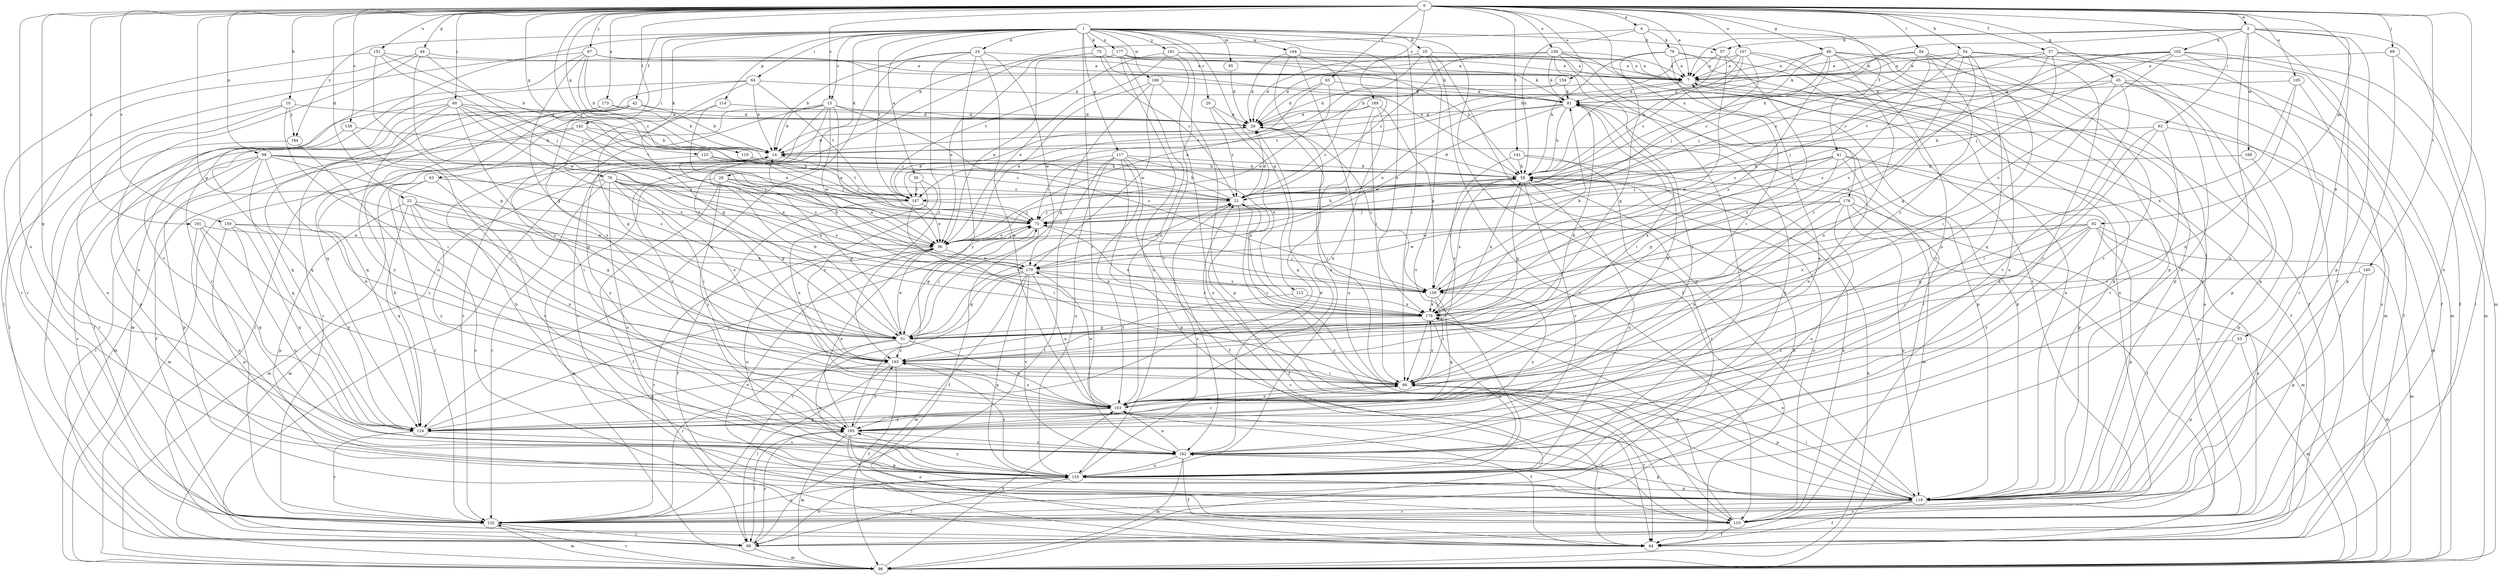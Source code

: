 strict digraph  {
0;
1;
2;
4;
7;
10;
14;
15;
20;
21;
22;
24;
25;
28;
29;
30;
33;
36;
37;
41;
42;
44;
45;
48;
49;
51;
54;
57;
58;
60;
62;
63;
64;
66;
67;
69;
73;
75;
76;
79;
81;
83;
84;
88;
92;
95;
96;
98;
102;
103;
105;
107;
110;
112;
114;
117;
118;
119;
123;
124;
132;
138;
139;
140;
141;
142;
147;
150;
151;
154;
155;
159;
162;
164;
166;
169;
170;
173;
176;
177;
178;
181;
184;
185;
189;
191;
193;
0 -> 2  [label=a];
0 -> 4  [label=a];
0 -> 7  [label=a];
0 -> 10  [label=b];
0 -> 15  [label=c];
0 -> 22  [label=d];
0 -> 37  [label=f];
0 -> 41  [label=f];
0 -> 45  [label=g];
0 -> 48  [label=g];
0 -> 49  [label=g];
0 -> 51  [label=g];
0 -> 54  [label=h];
0 -> 60  [label=i];
0 -> 62  [label=i];
0 -> 67  [label=j];
0 -> 69  [label=j];
0 -> 73  [label=j];
0 -> 83  [label=l];
0 -> 84  [label=l];
0 -> 92  [label=m];
0 -> 98  [label=n];
0 -> 105  [label=o];
0 -> 107  [label=o];
0 -> 110  [label=o];
0 -> 119  [label=q];
0 -> 123  [label=q];
0 -> 124  [label=q];
0 -> 138  [label=s];
0 -> 140  [label=t];
0 -> 141  [label=t];
0 -> 142  [label=t];
0 -> 150  [label=u];
0 -> 151  [label=u];
0 -> 154  [label=u];
0 -> 155  [label=u];
0 -> 159  [label=v];
0 -> 173  [label=x];
0 -> 176  [label=x];
0 -> 189  [label=z];
0 -> 191  [label=z];
1 -> 15  [label=c];
1 -> 20  [label=c];
1 -> 24  [label=d];
1 -> 25  [label=d];
1 -> 28  [label=d];
1 -> 30  [label=e];
1 -> 42  [label=f];
1 -> 44  [label=f];
1 -> 57  [label=h];
1 -> 63  [label=i];
1 -> 64  [label=i];
1 -> 66  [label=i];
1 -> 75  [label=k];
1 -> 76  [label=k];
1 -> 95  [label=m];
1 -> 112  [label=p];
1 -> 114  [label=p];
1 -> 117  [label=p];
1 -> 132  [label=r];
1 -> 147  [label=t];
1 -> 162  [label=v];
1 -> 164  [label=w];
1 -> 166  [label=w];
1 -> 177  [label=x];
1 -> 178  [label=x];
1 -> 181  [label=y];
1 -> 184  [label=y];
2 -> 7  [label=a];
2 -> 33  [label=e];
2 -> 57  [label=h];
2 -> 58  [label=h];
2 -> 96  [label=m];
2 -> 102  [label=n];
2 -> 118  [label=p];
2 -> 132  [label=r];
2 -> 155  [label=u];
2 -> 169  [label=w];
4 -> 14  [label=b];
4 -> 58  [label=h];
4 -> 79  [label=k];
4 -> 118  [label=p];
4 -> 132  [label=r];
7 -> 44  [label=f];
7 -> 81  [label=k];
7 -> 110  [label=o];
7 -> 147  [label=t];
10 -> 29  [label=d];
10 -> 66  [label=i];
10 -> 88  [label=l];
10 -> 155  [label=u];
10 -> 184  [label=y];
14 -> 58  [label=h];
14 -> 96  [label=m];
14 -> 147  [label=t];
14 -> 178  [label=x];
14 -> 185  [label=y];
15 -> 14  [label=b];
15 -> 29  [label=d];
15 -> 36  [label=e];
15 -> 88  [label=l];
15 -> 110  [label=o];
15 -> 132  [label=r];
15 -> 139  [label=s];
15 -> 162  [label=v];
15 -> 170  [label=w];
20 -> 21  [label=c];
20 -> 29  [label=d];
20 -> 178  [label=x];
21 -> 14  [label=b];
21 -> 29  [label=d];
21 -> 44  [label=f];
21 -> 66  [label=i];
21 -> 73  [label=j];
22 -> 51  [label=g];
22 -> 73  [label=j];
22 -> 103  [label=n];
22 -> 118  [label=p];
22 -> 124  [label=q];
22 -> 178  [label=x];
22 -> 185  [label=y];
24 -> 7  [label=a];
24 -> 14  [label=b];
24 -> 103  [label=n];
24 -> 124  [label=q];
24 -> 170  [label=w];
24 -> 185  [label=y];
24 -> 193  [label=z];
25 -> 7  [label=a];
25 -> 29  [label=d];
25 -> 36  [label=e];
25 -> 110  [label=o];
25 -> 118  [label=p];
25 -> 155  [label=u];
28 -> 21  [label=c];
28 -> 36  [label=e];
28 -> 51  [label=g];
28 -> 88  [label=l];
28 -> 96  [label=m];
28 -> 147  [label=t];
28 -> 185  [label=y];
29 -> 14  [label=b];
29 -> 66  [label=i];
29 -> 139  [label=s];
30 -> 103  [label=n];
30 -> 147  [label=t];
30 -> 193  [label=z];
33 -> 96  [label=m];
33 -> 118  [label=p];
33 -> 193  [label=z];
36 -> 73  [label=j];
36 -> 132  [label=r];
36 -> 155  [label=u];
36 -> 170  [label=w];
37 -> 7  [label=a];
37 -> 21  [label=c];
37 -> 44  [label=f];
37 -> 51  [label=g];
37 -> 96  [label=m];
37 -> 118  [label=p];
37 -> 139  [label=s];
41 -> 51  [label=g];
41 -> 58  [label=h];
41 -> 73  [label=j];
41 -> 103  [label=n];
41 -> 110  [label=o];
41 -> 118  [label=p];
41 -> 178  [label=x];
42 -> 14  [label=b];
42 -> 29  [label=d];
42 -> 88  [label=l];
42 -> 124  [label=q];
42 -> 132  [label=r];
42 -> 193  [label=z];
45 -> 44  [label=f];
45 -> 73  [label=j];
45 -> 81  [label=k];
45 -> 88  [label=l];
45 -> 103  [label=n];
45 -> 118  [label=p];
45 -> 162  [label=v];
48 -> 7  [label=a];
48 -> 14  [label=b];
48 -> 21  [label=c];
48 -> 81  [label=k];
48 -> 96  [label=m];
48 -> 118  [label=p];
48 -> 155  [label=u];
48 -> 162  [label=v];
48 -> 178  [label=x];
49 -> 7  [label=a];
49 -> 73  [label=j];
49 -> 132  [label=r];
49 -> 155  [label=u];
49 -> 170  [label=w];
51 -> 14  [label=b];
51 -> 21  [label=c];
51 -> 36  [label=e];
51 -> 73  [label=j];
51 -> 103  [label=n];
51 -> 132  [label=r];
51 -> 155  [label=u];
51 -> 193  [label=z];
54 -> 7  [label=a];
54 -> 124  [label=q];
54 -> 139  [label=s];
54 -> 155  [label=u];
54 -> 162  [label=v];
54 -> 178  [label=x];
54 -> 193  [label=z];
57 -> 7  [label=a];
57 -> 58  [label=h];
57 -> 178  [label=x];
57 -> 193  [label=z];
58 -> 21  [label=c];
58 -> 29  [label=d];
58 -> 51  [label=g];
58 -> 110  [label=o];
58 -> 139  [label=s];
58 -> 155  [label=u];
58 -> 162  [label=v];
58 -> 178  [label=x];
60 -> 29  [label=d];
60 -> 36  [label=e];
60 -> 44  [label=f];
60 -> 124  [label=q];
60 -> 147  [label=t];
60 -> 178  [label=x];
60 -> 185  [label=y];
60 -> 193  [label=z];
62 -> 14  [label=b];
62 -> 66  [label=i];
62 -> 96  [label=m];
62 -> 124  [label=q];
62 -> 162  [label=v];
63 -> 21  [label=c];
63 -> 96  [label=m];
63 -> 110  [label=o];
63 -> 132  [label=r];
63 -> 162  [label=v];
64 -> 14  [label=b];
64 -> 51  [label=g];
64 -> 81  [label=k];
64 -> 96  [label=m];
64 -> 124  [label=q];
64 -> 147  [label=t];
66 -> 44  [label=f];
66 -> 103  [label=n];
66 -> 118  [label=p];
66 -> 178  [label=x];
67 -> 7  [label=a];
67 -> 14  [label=b];
67 -> 21  [label=c];
67 -> 51  [label=g];
67 -> 81  [label=k];
67 -> 88  [label=l];
67 -> 162  [label=v];
69 -> 7  [label=a];
69 -> 88  [label=l];
69 -> 118  [label=p];
73 -> 36  [label=e];
73 -> 44  [label=f];
73 -> 51  [label=g];
73 -> 58  [label=h];
73 -> 178  [label=x];
75 -> 7  [label=a];
75 -> 21  [label=c];
75 -> 36  [label=e];
75 -> 58  [label=h];
75 -> 193  [label=z];
76 -> 36  [label=e];
76 -> 51  [label=g];
76 -> 66  [label=i];
76 -> 96  [label=m];
76 -> 132  [label=r];
76 -> 139  [label=s];
76 -> 147  [label=t];
76 -> 155  [label=u];
76 -> 193  [label=z];
79 -> 7  [label=a];
79 -> 44  [label=f];
79 -> 51  [label=g];
79 -> 58  [label=h];
79 -> 66  [label=i];
79 -> 118  [label=p];
81 -> 29  [label=d];
81 -> 36  [label=e];
81 -> 58  [label=h];
81 -> 66  [label=i];
81 -> 118  [label=p];
81 -> 170  [label=w];
83 -> 29  [label=d];
83 -> 36  [label=e];
83 -> 81  [label=k];
83 -> 147  [label=t];
84 -> 7  [label=a];
84 -> 29  [label=d];
84 -> 66  [label=i];
84 -> 73  [label=j];
84 -> 139  [label=s];
84 -> 162  [label=v];
84 -> 193  [label=z];
88 -> 96  [label=m];
88 -> 155  [label=u];
88 -> 185  [label=y];
92 -> 36  [label=e];
92 -> 51  [label=g];
92 -> 66  [label=i];
92 -> 96  [label=m];
92 -> 110  [label=o];
92 -> 118  [label=p];
92 -> 170  [label=w];
92 -> 178  [label=x];
92 -> 185  [label=y];
95 -> 29  [label=d];
96 -> 21  [label=c];
96 -> 58  [label=h];
96 -> 103  [label=n];
96 -> 132  [label=r];
98 -> 51  [label=g];
98 -> 58  [label=h];
98 -> 73  [label=j];
98 -> 88  [label=l];
98 -> 103  [label=n];
98 -> 118  [label=p];
98 -> 124  [label=q];
98 -> 132  [label=r];
98 -> 139  [label=s];
102 -> 7  [label=a];
102 -> 21  [label=c];
102 -> 44  [label=f];
102 -> 73  [label=j];
102 -> 96  [label=m];
102 -> 132  [label=r];
102 -> 139  [label=s];
102 -> 147  [label=t];
103 -> 44  [label=f];
103 -> 66  [label=i];
103 -> 81  [label=k];
103 -> 124  [label=q];
103 -> 170  [label=w];
103 -> 185  [label=y];
103 -> 193  [label=z];
105 -> 81  [label=k];
105 -> 103  [label=n];
105 -> 110  [label=o];
105 -> 178  [label=x];
107 -> 7  [label=a];
107 -> 14  [label=b];
107 -> 21  [label=c];
107 -> 58  [label=h];
107 -> 73  [label=j];
107 -> 103  [label=n];
107 -> 118  [label=p];
110 -> 36  [label=e];
110 -> 44  [label=f];
110 -> 58  [label=h];
110 -> 103  [label=n];
110 -> 162  [label=v];
110 -> 178  [label=x];
112 -> 178  [label=x];
112 -> 193  [label=z];
114 -> 29  [label=d];
114 -> 36  [label=e];
114 -> 51  [label=g];
117 -> 44  [label=f];
117 -> 58  [label=h];
117 -> 73  [label=j];
117 -> 88  [label=l];
117 -> 103  [label=n];
117 -> 118  [label=p];
117 -> 155  [label=u];
117 -> 178  [label=x];
118 -> 7  [label=a];
118 -> 21  [label=c];
118 -> 44  [label=f];
118 -> 66  [label=i];
118 -> 81  [label=k];
118 -> 110  [label=o];
118 -> 132  [label=r];
118 -> 178  [label=x];
119 -> 58  [label=h];
119 -> 73  [label=j];
123 -> 21  [label=c];
123 -> 58  [label=h];
123 -> 66  [label=i];
123 -> 73  [label=j];
124 -> 14  [label=b];
124 -> 73  [label=j];
124 -> 132  [label=r];
124 -> 162  [label=v];
132 -> 58  [label=h];
132 -> 88  [label=l];
132 -> 96  [label=m];
132 -> 155  [label=u];
138 -> 14  [label=b];
138 -> 66  [label=i];
138 -> 88  [label=l];
139 -> 66  [label=i];
139 -> 73  [label=j];
139 -> 81  [label=k];
139 -> 124  [label=q];
139 -> 178  [label=x];
139 -> 185  [label=y];
140 -> 96  [label=m];
140 -> 118  [label=p];
140 -> 139  [label=s];
141 -> 58  [label=h];
141 -> 96  [label=m];
141 -> 132  [label=r];
141 -> 193  [label=z];
142 -> 14  [label=b];
142 -> 21  [label=c];
142 -> 44  [label=f];
142 -> 96  [label=m];
142 -> 139  [label=s];
147 -> 29  [label=d];
147 -> 36  [label=e];
147 -> 44  [label=f];
147 -> 66  [label=i];
147 -> 73  [label=j];
150 -> 7  [label=a];
150 -> 21  [label=c];
150 -> 29  [label=d];
150 -> 81  [label=k];
150 -> 88  [label=l];
150 -> 110  [label=o];
150 -> 155  [label=u];
150 -> 185  [label=y];
151 -> 7  [label=a];
151 -> 14  [label=b];
151 -> 51  [label=g];
151 -> 73  [label=j];
151 -> 132  [label=r];
154 -> 29  [label=d];
154 -> 81  [label=k];
155 -> 21  [label=c];
155 -> 81  [label=k];
155 -> 88  [label=l];
155 -> 118  [label=p];
155 -> 185  [label=y];
155 -> 193  [label=z];
159 -> 36  [label=e];
159 -> 118  [label=p];
159 -> 124  [label=q];
159 -> 155  [label=u];
159 -> 193  [label=z];
162 -> 14  [label=b];
162 -> 29  [label=d];
162 -> 44  [label=f];
162 -> 96  [label=m];
162 -> 103  [label=n];
162 -> 118  [label=p];
162 -> 155  [label=u];
164 -> 7  [label=a];
164 -> 29  [label=d];
164 -> 66  [label=i];
164 -> 110  [label=o];
164 -> 155  [label=u];
166 -> 36  [label=e];
166 -> 51  [label=g];
166 -> 81  [label=k];
166 -> 118  [label=p];
166 -> 170  [label=w];
169 -> 58  [label=h];
169 -> 118  [label=p];
170 -> 14  [label=b];
170 -> 51  [label=g];
170 -> 96  [label=m];
170 -> 103  [label=n];
170 -> 118  [label=p];
170 -> 132  [label=r];
170 -> 139  [label=s];
170 -> 162  [label=v];
170 -> 178  [label=x];
173 -> 14  [label=b];
173 -> 29  [label=d];
173 -> 118  [label=p];
173 -> 124  [label=q];
176 -> 44  [label=f];
176 -> 73  [label=j];
176 -> 96  [label=m];
176 -> 103  [label=n];
176 -> 118  [label=p];
176 -> 155  [label=u];
176 -> 170  [label=w];
177 -> 7  [label=a];
177 -> 36  [label=e];
177 -> 58  [label=h];
177 -> 103  [label=n];
177 -> 110  [label=o];
177 -> 155  [label=u];
178 -> 51  [label=g];
178 -> 58  [label=h];
178 -> 66  [label=i];
178 -> 155  [label=u];
181 -> 7  [label=a];
181 -> 36  [label=e];
181 -> 81  [label=k];
181 -> 147  [label=t];
181 -> 162  [label=v];
184 -> 103  [label=n];
184 -> 132  [label=r];
185 -> 7  [label=a];
185 -> 36  [label=e];
185 -> 66  [label=i];
185 -> 88  [label=l];
185 -> 96  [label=m];
185 -> 110  [label=o];
185 -> 118  [label=p];
185 -> 162  [label=v];
185 -> 193  [label=z];
189 -> 21  [label=c];
189 -> 29  [label=d];
189 -> 103  [label=n];
189 -> 124  [label=q];
189 -> 139  [label=s];
191 -> 36  [label=e];
191 -> 124  [label=q];
191 -> 155  [label=u];
191 -> 185  [label=y];
193 -> 44  [label=f];
193 -> 66  [label=i];
193 -> 81  [label=k];
193 -> 88  [label=l];
193 -> 124  [label=q];
}
